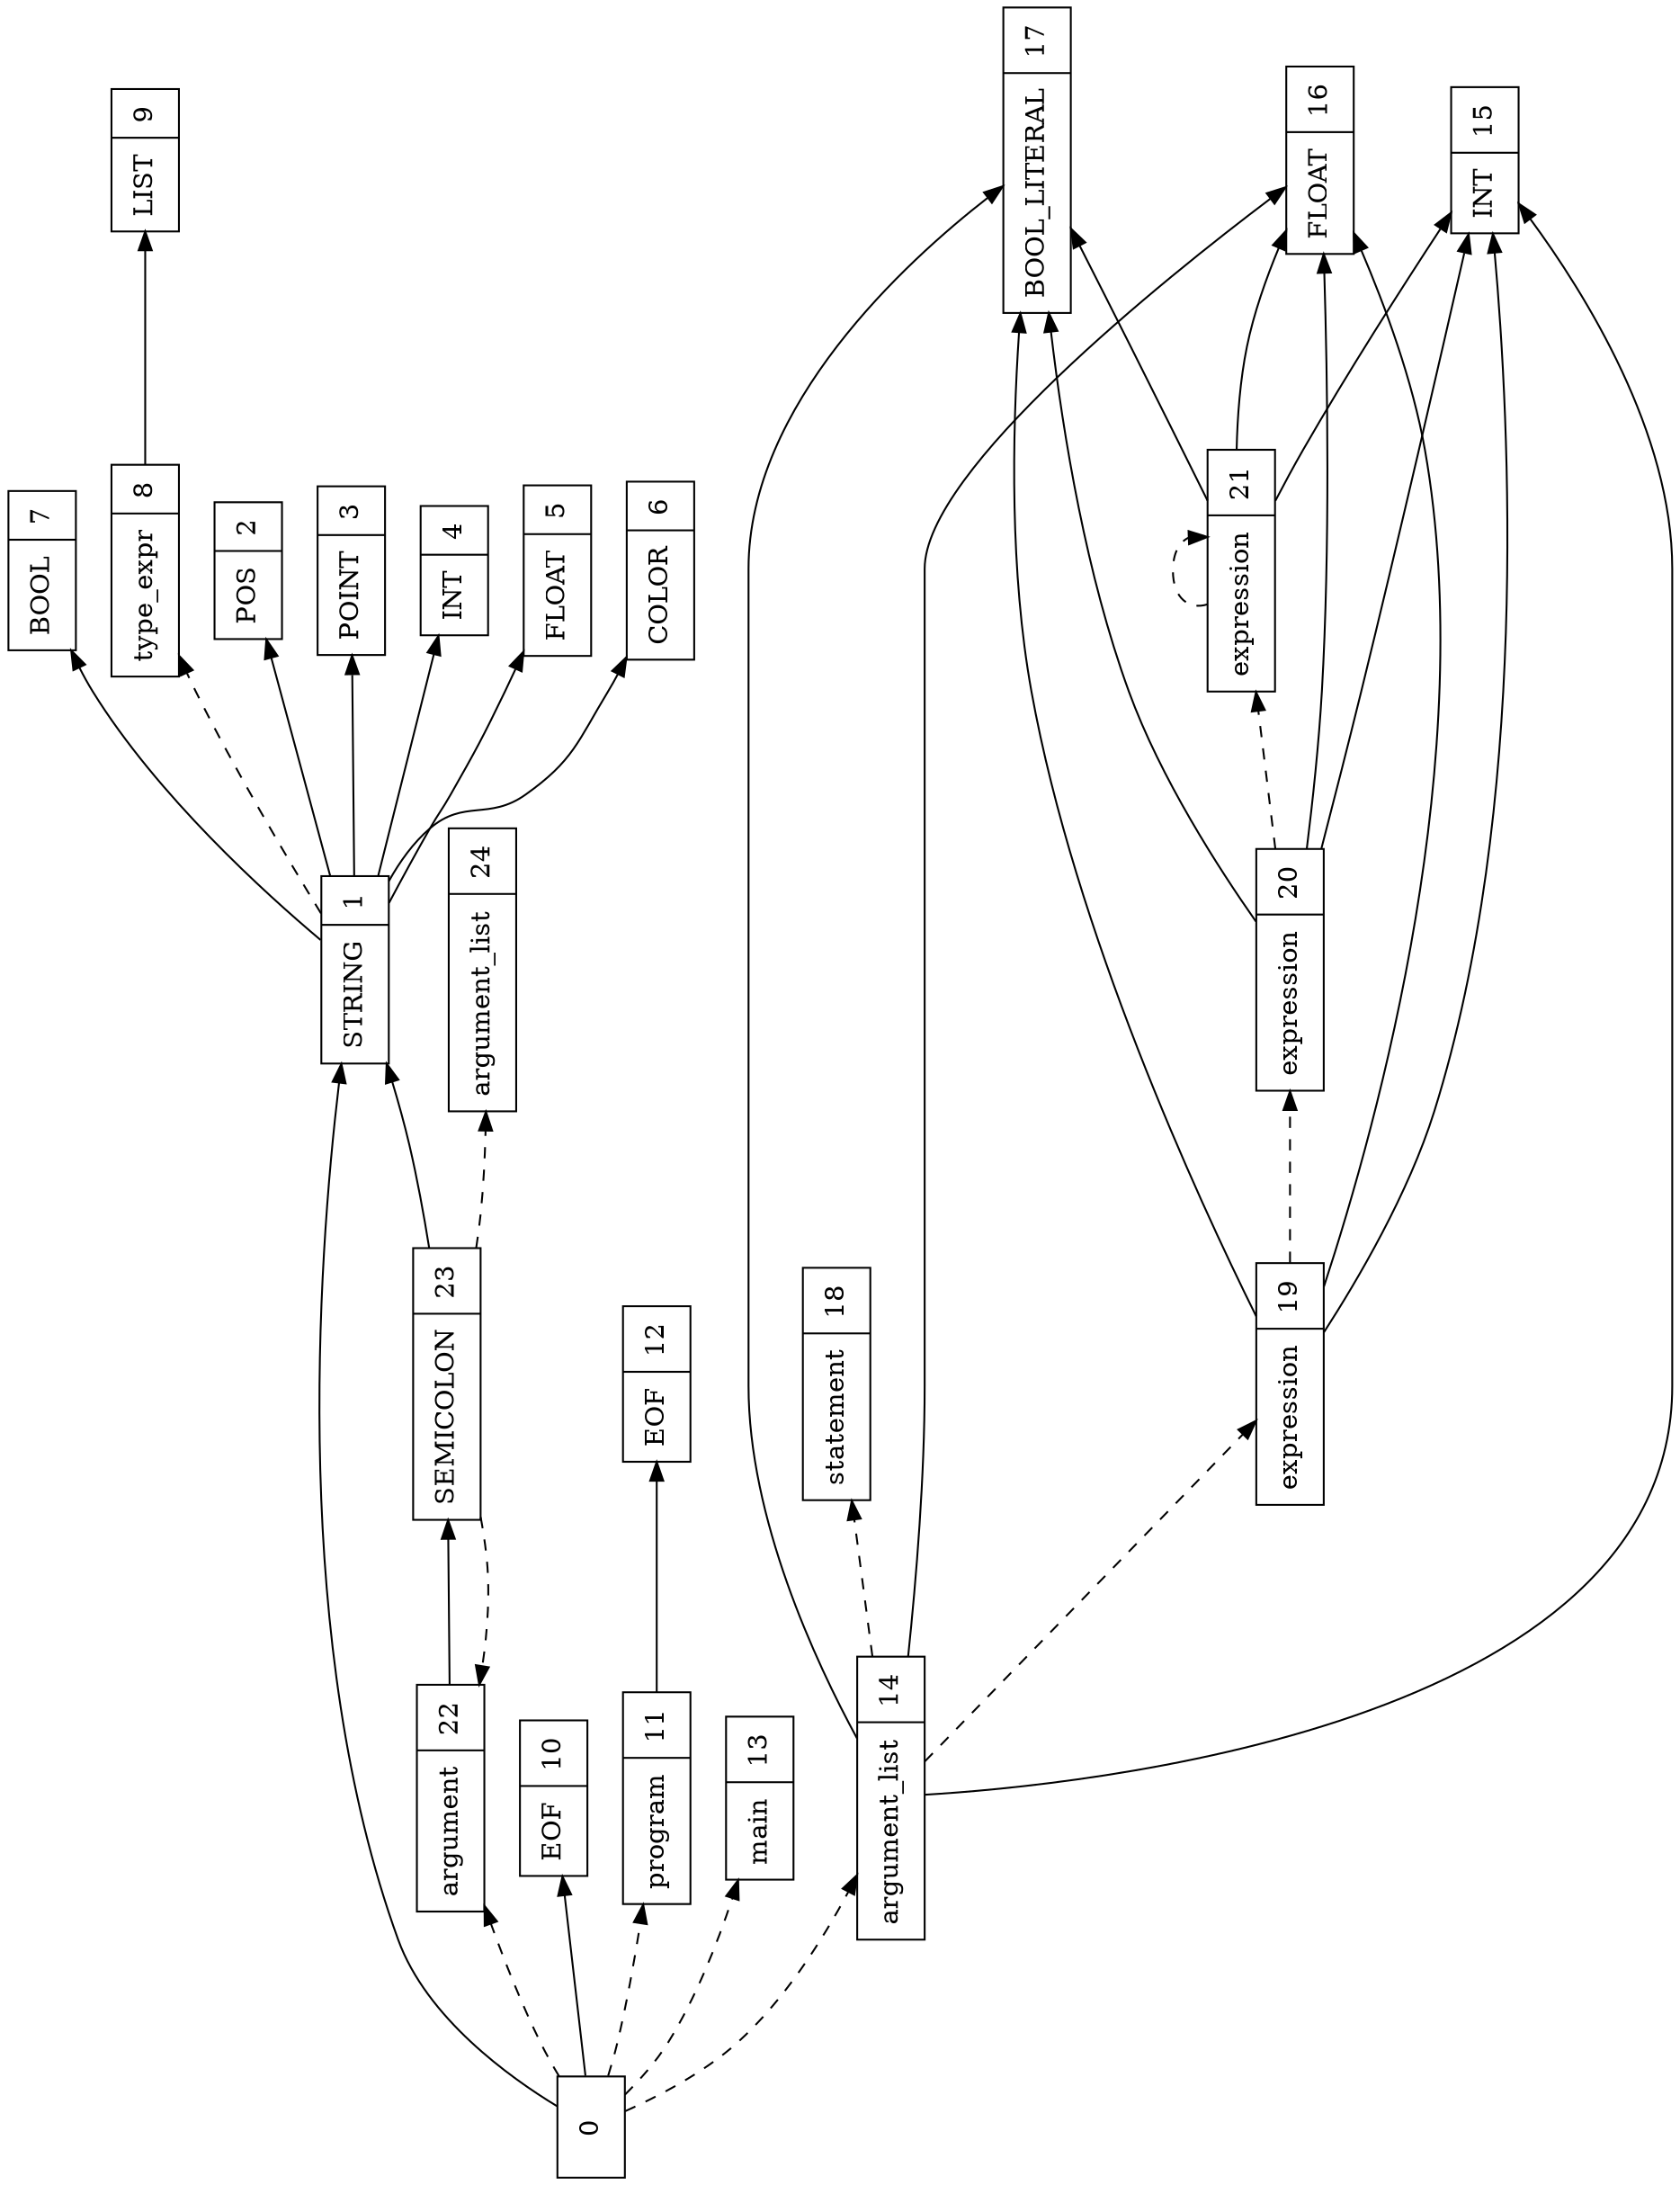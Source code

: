 digraph G {
orientation = landscape;
rankdir = LR;
ratio = compress;
s0 [ label="0", shape = record ] ;
s1 [ label="{STRING|1}", shape = record ] ;
s2 [ label="{POS|2}", shape = record ] ;
s3 [ label="{POINT|3}", shape = record ] ;
s4 [ label="{INT|4}", shape = record ] ;
s5 [ label="{FLOAT|5}", shape = record ] ;
s6 [ label="{COLOR|6}", shape = record ] ;
s7 [ label="{BOOL|7}", shape = record ] ;
s8 [ label="{type_expr|8}", shape = record ] ;
s9 [ label="{LIST|9}", shape = record ] ;
s10 [ label="{EOF|10}", shape = record ] ;
s11 [ label="{program|11}", shape = record ] ;
s12 [ label="{EOF|12}", shape = record ] ;
s13 [ label="{main|13}", shape = record ] ;
s14 [ label="{argument_list|14}", shape = record ] ;
s15 [ label="{INT|15}", shape = record ] ;
s16 [ label="{FLOAT|16}", shape = record ] ;
s17 [ label="{BOOL_LITERAL|17}", shape = record ] ;
s18 [ label="{statement|18}", shape = record ] ;
s19 [ label="{expression|19}", shape = record ] ;
s20 [ label="{expression|20}", shape = record ] ;
s21 [ label="{expression|21}", shape = record ] ;
s22 [ label="{argument|22}", shape = record ] ;
s23 [ label="{SEMICOLON|23}", shape = record ] ;
s24 [ label="{argument_list|24}", shape = record ] ;
s0 -> s1 [ label="        ", style = solid ] ;
s0 -> s10 [ label="        ", style = solid ] ;
s0 -> s11 [ label="        ", style = dashed ] ;
s0 -> s13 [ label="        ", style = dashed ] ;
s0 -> s14 [ label="        ", style = dashed ] ;
s0 -> s22 [ label="        ", style = dashed ] ;
s1 -> s2 [ label="        ", style = solid ] ;
s1 -> s3 [ label="        ", style = solid ] ;
s1 -> s4 [ label="        ", style = solid ] ;
s1 -> s5 [ label="        ", style = solid ] ;
s1 -> s6 [ label="        ", style = solid ] ;
s1 -> s7 [ label="        ", style = solid ] ;
s1 -> s8 [ label="        ", style = dashed ] ;
s8 -> s9 [ label="        ", style = solid ] ;
s11 -> s12 [ label="        ", style = solid ] ;
s14 -> s15 [ label="        ", style = solid ] ;
s14 -> s16 [ label="        ", style = solid ] ;
s14 -> s17 [ label="        ", style = solid ] ;
s14 -> s18 [ label="        ", style = dashed ] ;
s14 -> s19 [ label="        ", style = dashed ] ;
s19 -> s15 [ label="        ", style = solid ] ;
s19 -> s16 [ label="        ", style = solid ] ;
s19 -> s17 [ label="        ", style = solid ] ;
s19 -> s20 [ label="        ", style = dashed ] ;
s20 -> s15 [ label="        ", style = solid ] ;
s20 -> s16 [ label="        ", style = solid ] ;
s20 -> s17 [ label="        ", style = solid ] ;
s20 -> s21 [ label="        ", style = dashed ] ;
s21 -> s15 [ label="        ", style = solid ] ;
s21 -> s16 [ label="        ", style = solid ] ;
s21 -> s17 [ label="        ", style = solid ] ;
s21 -> s21 [ label="        ", style = dashed ] ;
s22 -> s23 [ label="        ", style = solid ] ;
s23 -> s1 [ label="        ", style = solid ] ;
s23 -> s24 [ label="        ", style = dashed ] ;
s23 -> s22 [ label="        ", style = dashed ] ;

}
